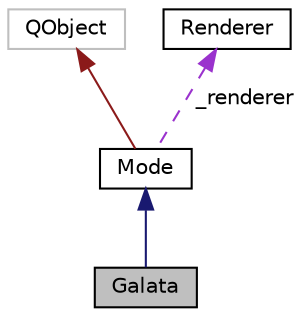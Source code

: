 digraph "Galata"
{
  edge [fontname="Helvetica",fontsize="10",labelfontname="Helvetica",labelfontsize="10"];
  node [fontname="Helvetica",fontsize="10",shape=record];
  Node3 [label="Galata",height=0.2,width=0.4,color="black", fillcolor="grey75", style="filled", fontcolor="black"];
  Node4 -> Node3 [dir="back",color="midnightblue",fontsize="10",style="solid",fontname="Helvetica"];
  Node4 [label="Mode",height=0.2,width=0.4,color="black", fillcolor="white", style="filled",URL="$class_mode.html"];
  Node5 -> Node4 [dir="back",color="firebrick4",fontsize="10",style="solid",fontname="Helvetica"];
  Node5 [label="QObject",height=0.2,width=0.4,color="grey75", fillcolor="white", style="filled"];
  Node6 -> Node4 [dir="back",color="darkorchid3",fontsize="10",style="dashed",label=" _renderer" ,fontname="Helvetica"];
  Node6 [label="Renderer",height=0.2,width=0.4,color="black", fillcolor="white", style="filled",URL="$class_renderer.html"];
}
